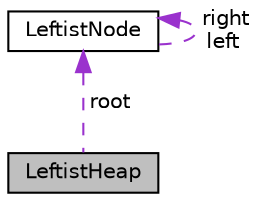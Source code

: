 digraph "LeftistHeap"
{
  edge [fontname="Helvetica",fontsize="10",labelfontname="Helvetica",labelfontsize="10"];
  node [fontname="Helvetica",fontsize="10",shape=record];
  Node1 [label="LeftistHeap",height=0.2,width=0.4,color="black", fillcolor="grey75", style="filled", fontcolor="black"];
  Node2 -> Node1 [dir="back",color="darkorchid3",fontsize="10",style="dashed",label=" root" ];
  Node2 [label="LeftistNode",height=0.2,width=0.4,color="black", fillcolor="white", style="filled",URL="$classLeftistNode.html"];
  Node2 -> Node2 [dir="back",color="darkorchid3",fontsize="10",style="dashed",label=" right\nleft" ];
}

